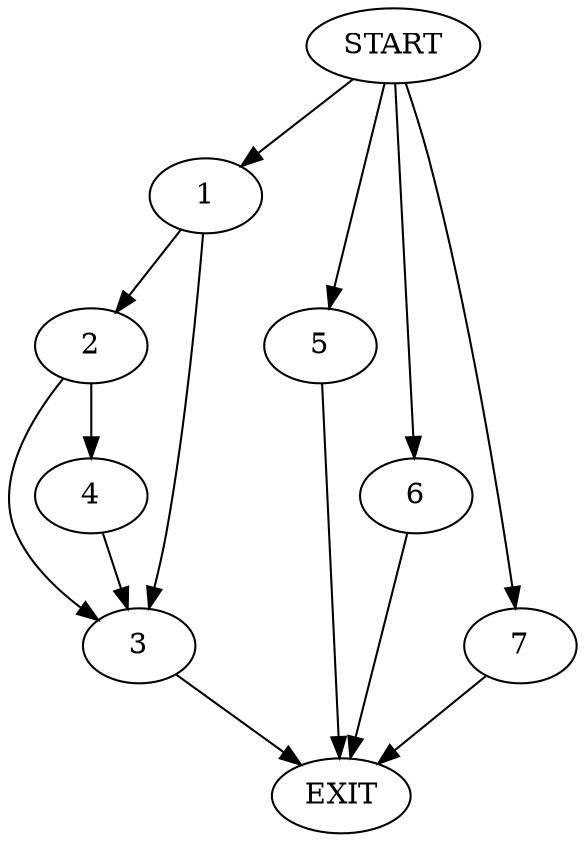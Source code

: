 digraph {
0 [label="START"]
8 [label="EXIT"]
0 -> 1
1 -> 2
1 -> 3
2 -> 3
2 -> 4
3 -> 8
4 -> 3
0 -> 5
5 -> 8
0 -> 6
6 -> 8
0 -> 7
7 -> 8
}
